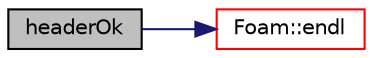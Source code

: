 digraph "headerOk"
{
  bgcolor="transparent";
  edge [fontname="Helvetica",fontsize="10",labelfontname="Helvetica",labelfontsize="10"];
  node [fontname="Helvetica",fontsize="10",shape=record];
  rankdir="LR";
  Node20425 [label="headerOk",height=0.2,width=0.4,color="black", fillcolor="grey75", style="filled", fontcolor="black"];
  Node20425 -> Node20426 [color="midnightblue",fontsize="10",style="solid",fontname="Helvetica"];
  Node20426 [label="Foam::endl",height=0.2,width=0.4,color="red",URL="$a21851.html#a2db8fe02a0d3909e9351bb4275b23ce4",tooltip="Add newline and flush stream. "];
}
